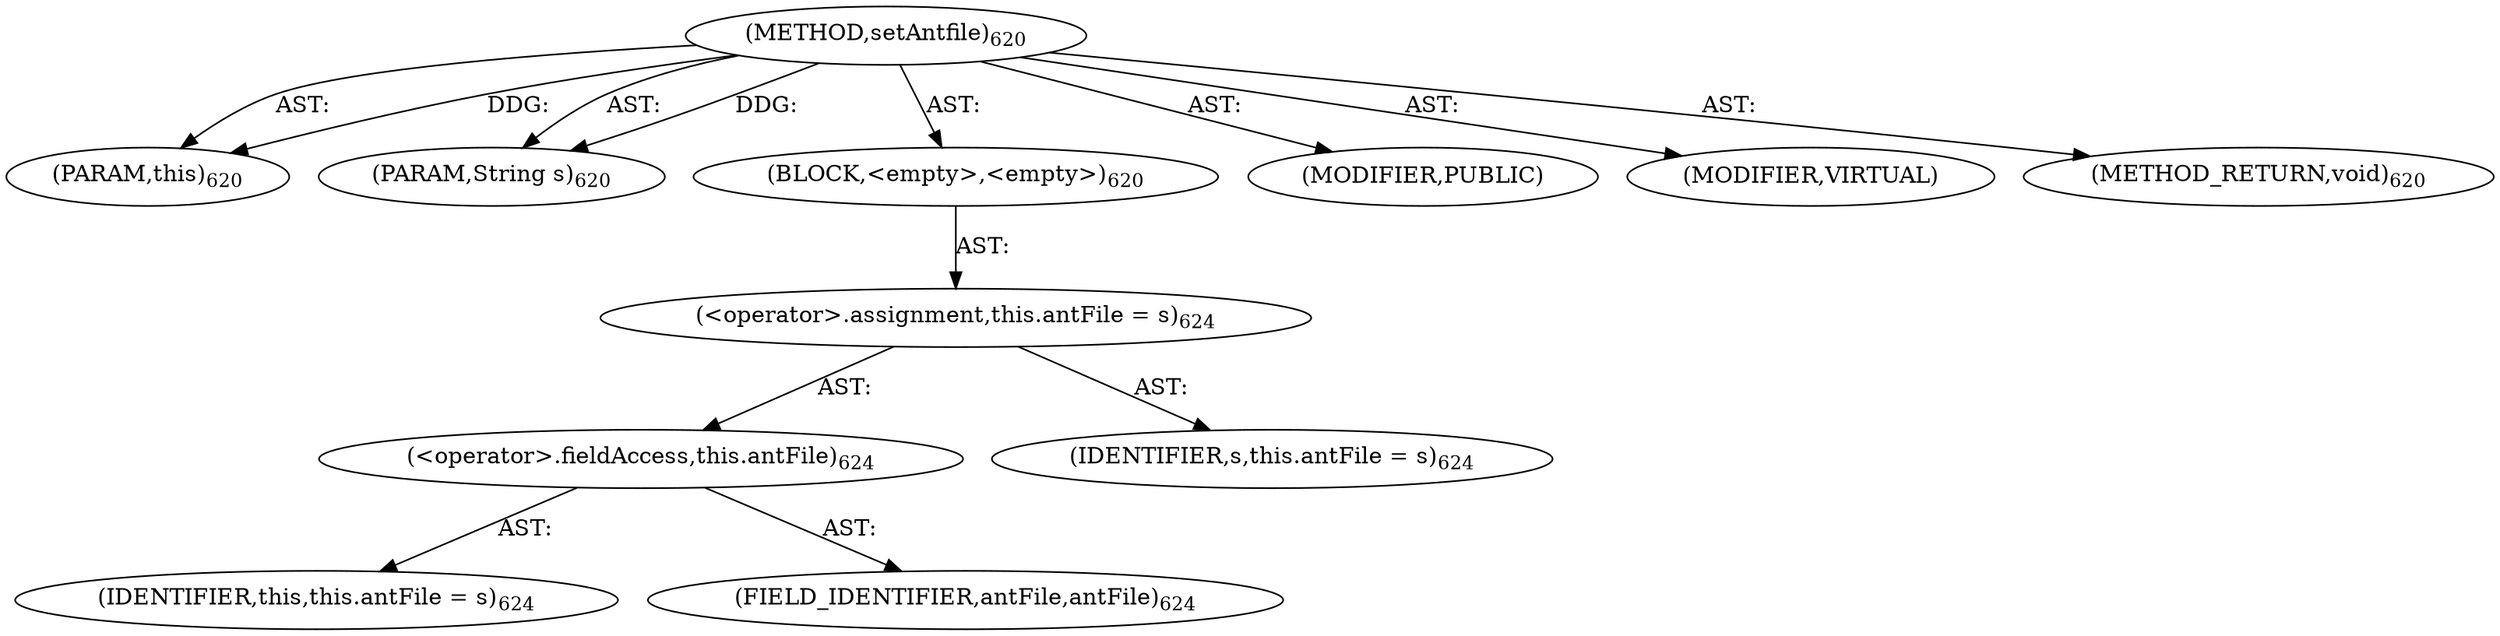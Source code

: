 digraph "setAntfile" {  
"111669149712" [label = <(METHOD,setAntfile)<SUB>620</SUB>> ]
"115964117000" [label = <(PARAM,this)<SUB>620</SUB>> ]
"115964117027" [label = <(PARAM,String s)<SUB>620</SUB>> ]
"25769803872" [label = <(BLOCK,&lt;empty&gt;,&lt;empty&gt;)<SUB>620</SUB>> ]
"30064771524" [label = <(&lt;operator&gt;.assignment,this.antFile = s)<SUB>624</SUB>> ]
"30064771525" [label = <(&lt;operator&gt;.fieldAccess,this.antFile)<SUB>624</SUB>> ]
"68719476779" [label = <(IDENTIFIER,this,this.antFile = s)<SUB>624</SUB>> ]
"55834574952" [label = <(FIELD_IDENTIFIER,antFile,antFile)<SUB>624</SUB>> ]
"68719477079" [label = <(IDENTIFIER,s,this.antFile = s)<SUB>624</SUB>> ]
"133143986219" [label = <(MODIFIER,PUBLIC)> ]
"133143986220" [label = <(MODIFIER,VIRTUAL)> ]
"128849018896" [label = <(METHOD_RETURN,void)<SUB>620</SUB>> ]
  "111669149712" -> "115964117000"  [ label = "AST: "] 
  "111669149712" -> "115964117027"  [ label = "AST: "] 
  "111669149712" -> "25769803872"  [ label = "AST: "] 
  "111669149712" -> "133143986219"  [ label = "AST: "] 
  "111669149712" -> "133143986220"  [ label = "AST: "] 
  "111669149712" -> "128849018896"  [ label = "AST: "] 
  "25769803872" -> "30064771524"  [ label = "AST: "] 
  "30064771524" -> "30064771525"  [ label = "AST: "] 
  "30064771524" -> "68719477079"  [ label = "AST: "] 
  "30064771525" -> "68719476779"  [ label = "AST: "] 
  "30064771525" -> "55834574952"  [ label = "AST: "] 
  "111669149712" -> "115964117000"  [ label = "DDG: "] 
  "111669149712" -> "115964117027"  [ label = "DDG: "] 
}

